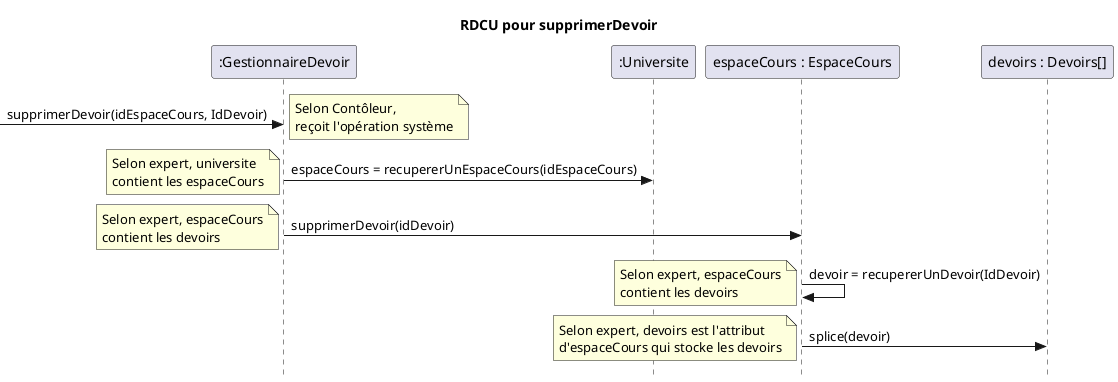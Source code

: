 @startuml supprimerDevoir
skinparam style strictuml
skinparam defaultfontname Verdana
title RDCU pour supprimerDevoir
participant ":GestionnaireDevoir" as gestionnaireDevoir
participant ":Universite" as universite
participant "espaceCours : EspaceCours" as cours
participant "devoirs : Devoirs[]" as devoirs

-> gestionnaireDevoir : supprimerDevoir(idEspaceCours, IdDevoir)
note left : Selon Contôleur,\nreçoit l'opération système
gestionnaireDevoir -> universite : espaceCours = recupererUnEspaceCours(idEspaceCours)
note left : Selon expert, universite\ncontient les espaceCours
gestionnaireDevoir -> cours : supprimerDevoir(idDevoir)
note left : Selon expert, espaceCours\ncontient les devoirs
cours -> cours : devoir = recupererUnDevoir(IdDevoir)
note left : Selon expert, espaceCours\ncontient les devoirs
cours -> devoirs : splice(devoir)
note left : Selon expert, devoirs est l'attribut\nd'espaceCours qui stocke les devoirs
@enduml

